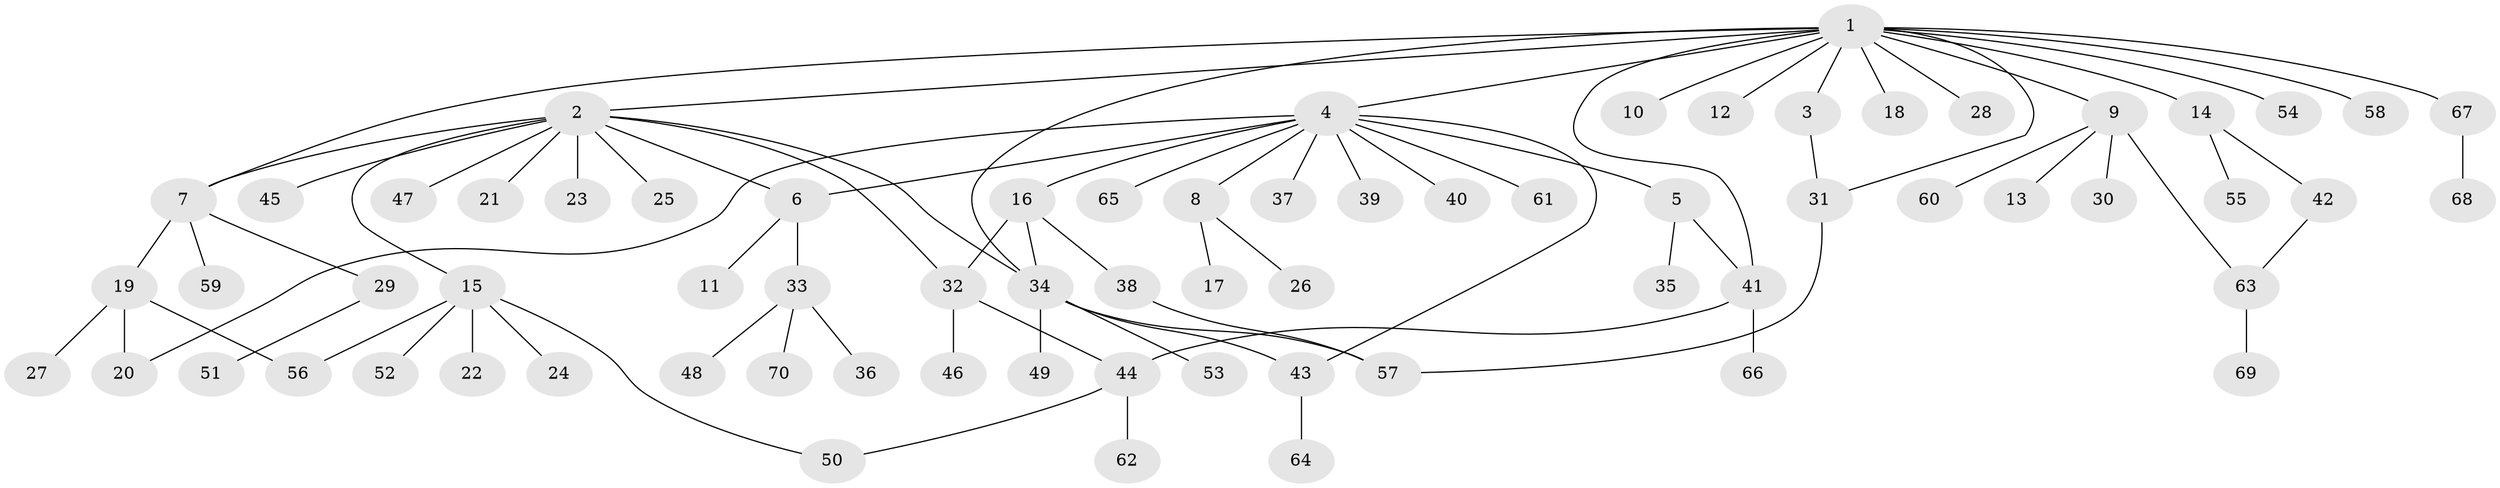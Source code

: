 // Generated by graph-tools (version 1.1) at 2025/01/03/09/25 03:01:42]
// undirected, 70 vertices, 84 edges
graph export_dot {
graph [start="1"]
  node [color=gray90,style=filled];
  1;
  2;
  3;
  4;
  5;
  6;
  7;
  8;
  9;
  10;
  11;
  12;
  13;
  14;
  15;
  16;
  17;
  18;
  19;
  20;
  21;
  22;
  23;
  24;
  25;
  26;
  27;
  28;
  29;
  30;
  31;
  32;
  33;
  34;
  35;
  36;
  37;
  38;
  39;
  40;
  41;
  42;
  43;
  44;
  45;
  46;
  47;
  48;
  49;
  50;
  51;
  52;
  53;
  54;
  55;
  56;
  57;
  58;
  59;
  60;
  61;
  62;
  63;
  64;
  65;
  66;
  67;
  68;
  69;
  70;
  1 -- 2;
  1 -- 3;
  1 -- 4;
  1 -- 7;
  1 -- 9;
  1 -- 10;
  1 -- 12;
  1 -- 14;
  1 -- 18;
  1 -- 28;
  1 -- 31;
  1 -- 34;
  1 -- 41;
  1 -- 54;
  1 -- 58;
  1 -- 67;
  2 -- 6;
  2 -- 7;
  2 -- 15;
  2 -- 21;
  2 -- 23;
  2 -- 25;
  2 -- 32;
  2 -- 34;
  2 -- 45;
  2 -- 47;
  3 -- 31;
  4 -- 5;
  4 -- 6;
  4 -- 8;
  4 -- 16;
  4 -- 20;
  4 -- 37;
  4 -- 39;
  4 -- 40;
  4 -- 43;
  4 -- 61;
  4 -- 65;
  5 -- 35;
  5 -- 41;
  6 -- 11;
  6 -- 33;
  7 -- 19;
  7 -- 29;
  7 -- 59;
  8 -- 17;
  8 -- 26;
  9 -- 13;
  9 -- 30;
  9 -- 60;
  9 -- 63;
  14 -- 42;
  14 -- 55;
  15 -- 22;
  15 -- 24;
  15 -- 50;
  15 -- 52;
  15 -- 56;
  16 -- 32;
  16 -- 34;
  16 -- 38;
  19 -- 20;
  19 -- 27;
  19 -- 56;
  29 -- 51;
  31 -- 57;
  32 -- 44;
  32 -- 46;
  33 -- 36;
  33 -- 48;
  33 -- 70;
  34 -- 43;
  34 -- 49;
  34 -- 53;
  34 -- 57;
  38 -- 57;
  41 -- 44;
  41 -- 66;
  42 -- 63;
  43 -- 64;
  44 -- 50;
  44 -- 62;
  63 -- 69;
  67 -- 68;
}
